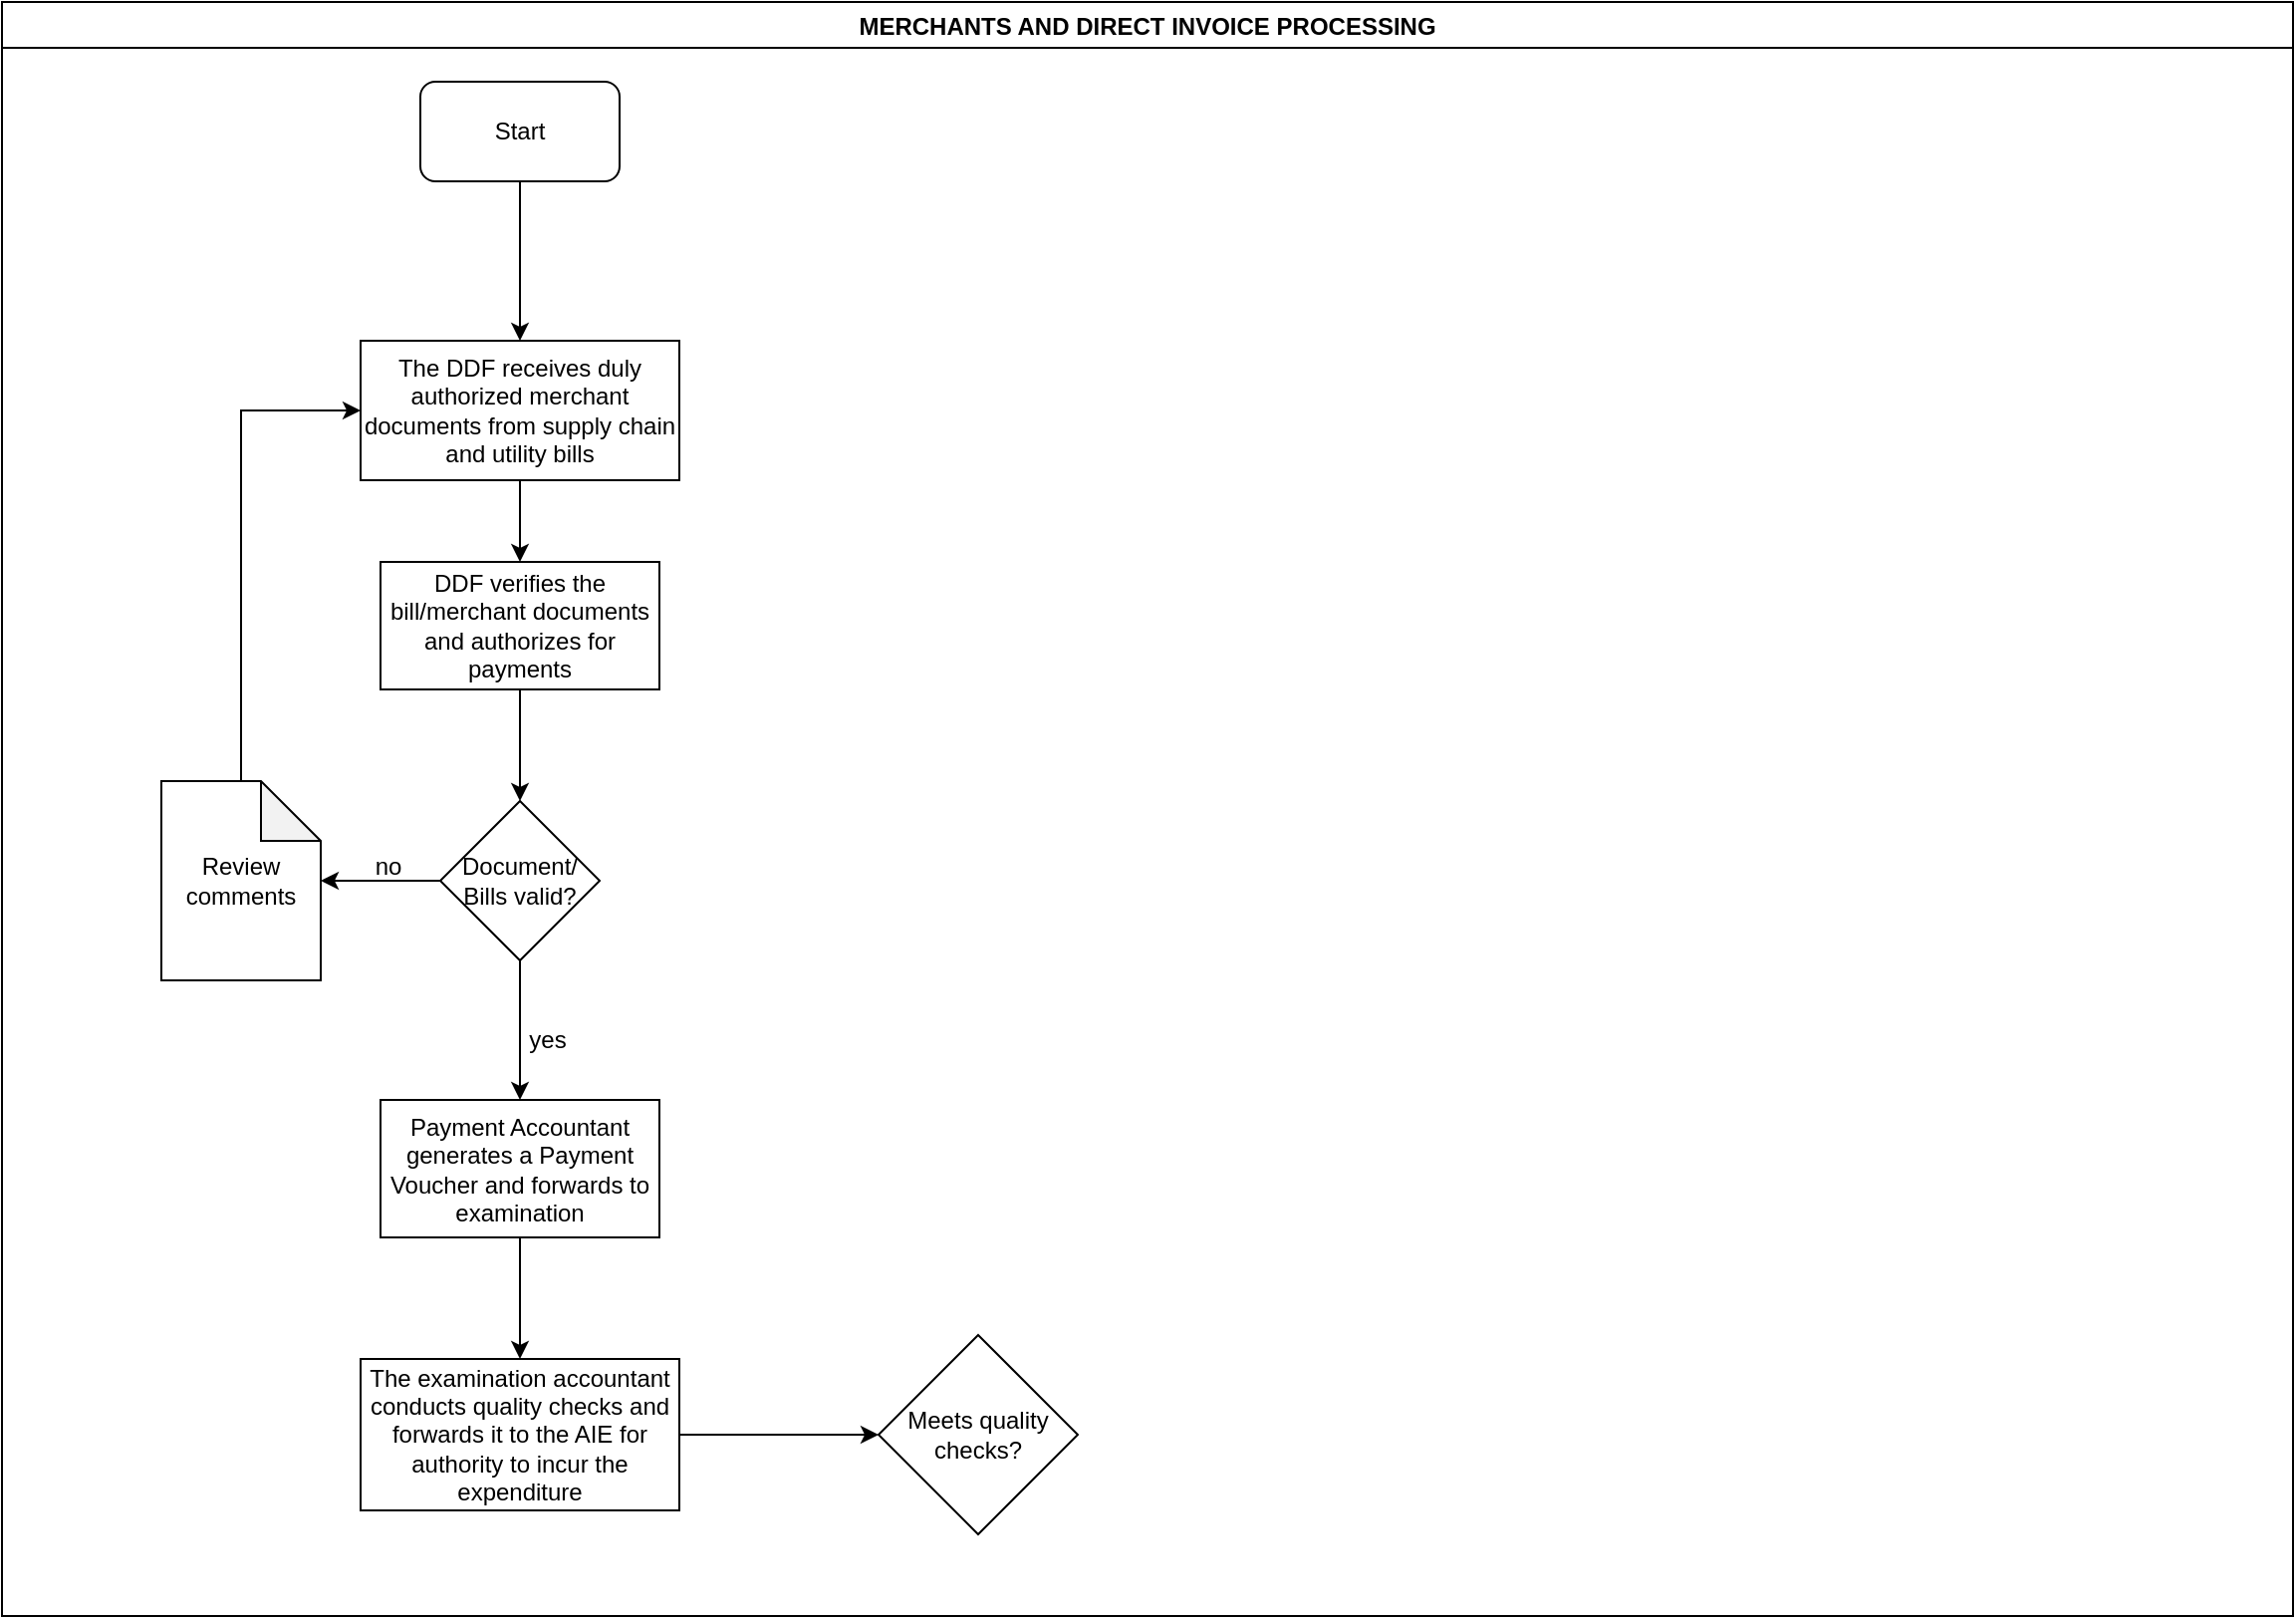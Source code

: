 <mxfile version="13.10.9" type="github">
  <diagram id="1mt4vwLYY_OGF_tediNy" name="Page-1">
    <mxGraphModel dx="1038" dy="547" grid="1" gridSize="10" guides="1" tooltips="1" connect="1" arrows="1" fold="1" page="1" pageScale="1" pageWidth="1169" pageHeight="827" math="0" shadow="0">
      <root>
        <mxCell id="0" />
        <mxCell id="1" parent="0" />
        <mxCell id="YcZZJkjSdOPoPSPX9Uab-5" value="MERCHANTS AND DIRECT INVOICE PROCESSING" style="swimlane;" vertex="1" parent="1">
          <mxGeometry x="10" y="9" width="1150" height="810" as="geometry" />
        </mxCell>
        <mxCell id="YcZZJkjSdOPoPSPX9Uab-6" value="Start" style="rounded=1;whiteSpace=wrap;html=1;" vertex="1" parent="YcZZJkjSdOPoPSPX9Uab-5">
          <mxGeometry x="210" y="40" width="100" height="50" as="geometry" />
        </mxCell>
        <mxCell id="YcZZJkjSdOPoPSPX9Uab-9" value="The DDF receives duly authorized merchant documents from supply chain and utility bills" style="rounded=0;whiteSpace=wrap;html=1;" vertex="1" parent="YcZZJkjSdOPoPSPX9Uab-5">
          <mxGeometry x="180" y="170" width="160" height="70" as="geometry" />
        </mxCell>
        <mxCell id="YcZZJkjSdOPoPSPX9Uab-8" value="" style="edgeStyle=orthogonalEdgeStyle;rounded=0;orthogonalLoop=1;jettySize=auto;html=1;entryX=0.5;entryY=0;entryDx=0;entryDy=0;" edge="1" parent="YcZZJkjSdOPoPSPX9Uab-5" source="YcZZJkjSdOPoPSPX9Uab-6" target="YcZZJkjSdOPoPSPX9Uab-9">
          <mxGeometry relative="1" as="geometry">
            <mxPoint x="260" y="165" as="targetPoint" />
          </mxGeometry>
        </mxCell>
        <mxCell id="YcZZJkjSdOPoPSPX9Uab-10" value="DDF verifies the bill/merchant documents and authorizes for payments" style="whiteSpace=wrap;html=1;rounded=0;" vertex="1" parent="YcZZJkjSdOPoPSPX9Uab-5">
          <mxGeometry x="190" y="281" width="140" height="64" as="geometry" />
        </mxCell>
        <mxCell id="YcZZJkjSdOPoPSPX9Uab-11" value="" style="edgeStyle=orthogonalEdgeStyle;rounded=0;orthogonalLoop=1;jettySize=auto;html=1;" edge="1" parent="YcZZJkjSdOPoPSPX9Uab-5" source="YcZZJkjSdOPoPSPX9Uab-9" target="YcZZJkjSdOPoPSPX9Uab-10">
          <mxGeometry relative="1" as="geometry" />
        </mxCell>
        <mxCell id="YcZZJkjSdOPoPSPX9Uab-16" value="Document/ Bills valid?" style="rhombus;whiteSpace=wrap;html=1;rounded=0;" vertex="1" parent="YcZZJkjSdOPoPSPX9Uab-5">
          <mxGeometry x="220" y="401" width="80" height="80" as="geometry" />
        </mxCell>
        <mxCell id="YcZZJkjSdOPoPSPX9Uab-17" value="" style="edgeStyle=orthogonalEdgeStyle;rounded=0;orthogonalLoop=1;jettySize=auto;html=1;" edge="1" parent="YcZZJkjSdOPoPSPX9Uab-5" source="YcZZJkjSdOPoPSPX9Uab-10" target="YcZZJkjSdOPoPSPX9Uab-16">
          <mxGeometry relative="1" as="geometry" />
        </mxCell>
        <mxCell id="YcZZJkjSdOPoPSPX9Uab-12" value="Payment Accountant generates a Payment Voucher and forwards to examination" style="whiteSpace=wrap;html=1;rounded=0;" vertex="1" parent="YcZZJkjSdOPoPSPX9Uab-5">
          <mxGeometry x="190" y="551" width="140" height="69" as="geometry" />
        </mxCell>
        <mxCell id="YcZZJkjSdOPoPSPX9Uab-14" value="The examination accountant conducts quality checks and forwards it to the AIE for authority to incur the expenditure" style="whiteSpace=wrap;html=1;rounded=0;" vertex="1" parent="YcZZJkjSdOPoPSPX9Uab-5">
          <mxGeometry x="180" y="681" width="160" height="76" as="geometry" />
        </mxCell>
        <mxCell id="YcZZJkjSdOPoPSPX9Uab-20" value="yes" style="text;html=1;strokeColor=none;fillColor=none;align=center;verticalAlign=middle;whiteSpace=wrap;rounded=0;" vertex="1" parent="YcZZJkjSdOPoPSPX9Uab-5">
          <mxGeometry x="254" y="511" width="40" height="20" as="geometry" />
        </mxCell>
        <mxCell id="YcZZJkjSdOPoPSPX9Uab-23" value="Review comments" style="shape=note;whiteSpace=wrap;html=1;backgroundOutline=1;darkOpacity=0.05;" vertex="1" parent="YcZZJkjSdOPoPSPX9Uab-5">
          <mxGeometry x="80" y="391" width="80" height="100" as="geometry" />
        </mxCell>
        <mxCell id="YcZZJkjSdOPoPSPX9Uab-24" value="no" style="text;html=1;strokeColor=none;fillColor=none;align=center;verticalAlign=middle;whiteSpace=wrap;rounded=0;" vertex="1" parent="YcZZJkjSdOPoPSPX9Uab-5">
          <mxGeometry x="174" y="424" width="40" height="20" as="geometry" />
        </mxCell>
        <mxCell id="YcZZJkjSdOPoPSPX9Uab-26" value="" style="edgeStyle=orthogonalEdgeStyle;rounded=0;orthogonalLoop=1;jettySize=auto;html=1;entryX=0;entryY=0.5;entryDx=0;entryDy=0;" edge="1" parent="YcZZJkjSdOPoPSPX9Uab-5" source="YcZZJkjSdOPoPSPX9Uab-23" target="YcZZJkjSdOPoPSPX9Uab-9">
          <mxGeometry relative="1" as="geometry">
            <mxPoint x="120" y="291" as="targetPoint" />
            <Array as="points">
              <mxPoint x="120" y="205" />
            </Array>
          </mxGeometry>
        </mxCell>
        <mxCell id="YcZZJkjSdOPoPSPX9Uab-28" value="" style="edgeStyle=orthogonalEdgeStyle;rounded=0;orthogonalLoop=1;jettySize=auto;html=1;entryX=0.5;entryY=0;entryDx=0;entryDy=0;" edge="1" parent="YcZZJkjSdOPoPSPX9Uab-5" source="YcZZJkjSdOPoPSPX9Uab-12" target="YcZZJkjSdOPoPSPX9Uab-14">
          <mxGeometry relative="1" as="geometry">
            <mxPoint x="260" y="671" as="targetPoint" />
          </mxGeometry>
        </mxCell>
        <mxCell id="YcZZJkjSdOPoPSPX9Uab-29" value="Meets quality checks?" style="rhombus;whiteSpace=wrap;html=1;rounded=0;" vertex="1" parent="YcZZJkjSdOPoPSPX9Uab-5">
          <mxGeometry x="440" y="669" width="100" height="100" as="geometry" />
        </mxCell>
        <mxCell id="YcZZJkjSdOPoPSPX9Uab-30" value="" style="edgeStyle=orthogonalEdgeStyle;rounded=0;orthogonalLoop=1;jettySize=auto;html=1;" edge="1" parent="YcZZJkjSdOPoPSPX9Uab-5" source="YcZZJkjSdOPoPSPX9Uab-14" target="YcZZJkjSdOPoPSPX9Uab-29">
          <mxGeometry relative="1" as="geometry" />
        </mxCell>
        <mxCell id="YcZZJkjSdOPoPSPX9Uab-19" value="" style="edgeStyle=orthogonalEdgeStyle;rounded=0;orthogonalLoop=1;jettySize=auto;html=1;" edge="1" parent="1" source="YcZZJkjSdOPoPSPX9Uab-16">
          <mxGeometry relative="1" as="geometry">
            <mxPoint x="270" y="560" as="targetPoint" />
          </mxGeometry>
        </mxCell>
        <mxCell id="YcZZJkjSdOPoPSPX9Uab-22" value="" style="edgeStyle=orthogonalEdgeStyle;rounded=0;orthogonalLoop=1;jettySize=auto;html=1;" edge="1" parent="1" source="YcZZJkjSdOPoPSPX9Uab-16">
          <mxGeometry relative="1" as="geometry">
            <mxPoint x="170" y="450" as="targetPoint" />
          </mxGeometry>
        </mxCell>
      </root>
    </mxGraphModel>
  </diagram>
</mxfile>
